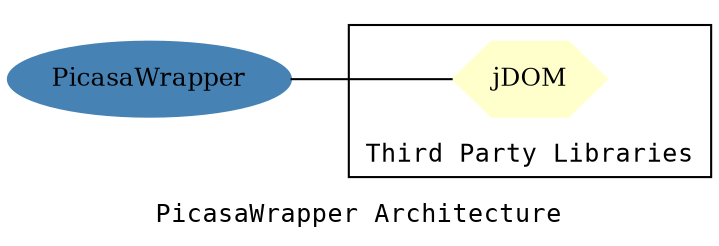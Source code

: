 digraph jSeduite_arch {
  label="PicasaWrapper Architecture";
  fontname="Courier";
  node [fontsize=12, style=filled, shape="ellipse", color="#4682B4"];
  edge [arrowhead="none"];
  fontsize=12;
  rankdir=LR ;

  subgraph cluster_third_libraries {
    label="Third Party Libraries" ;
    labelloc=b;
    node [shape="hexagon",color="#FFFFCC",style="filled"];
    edge [arrowhead="inv",arrowtail="inv"];

    jdom    [label="jDOM"];

  }

  picasa [label="PicasaWrapper"];
  picasa -> jdom  ; 
}
